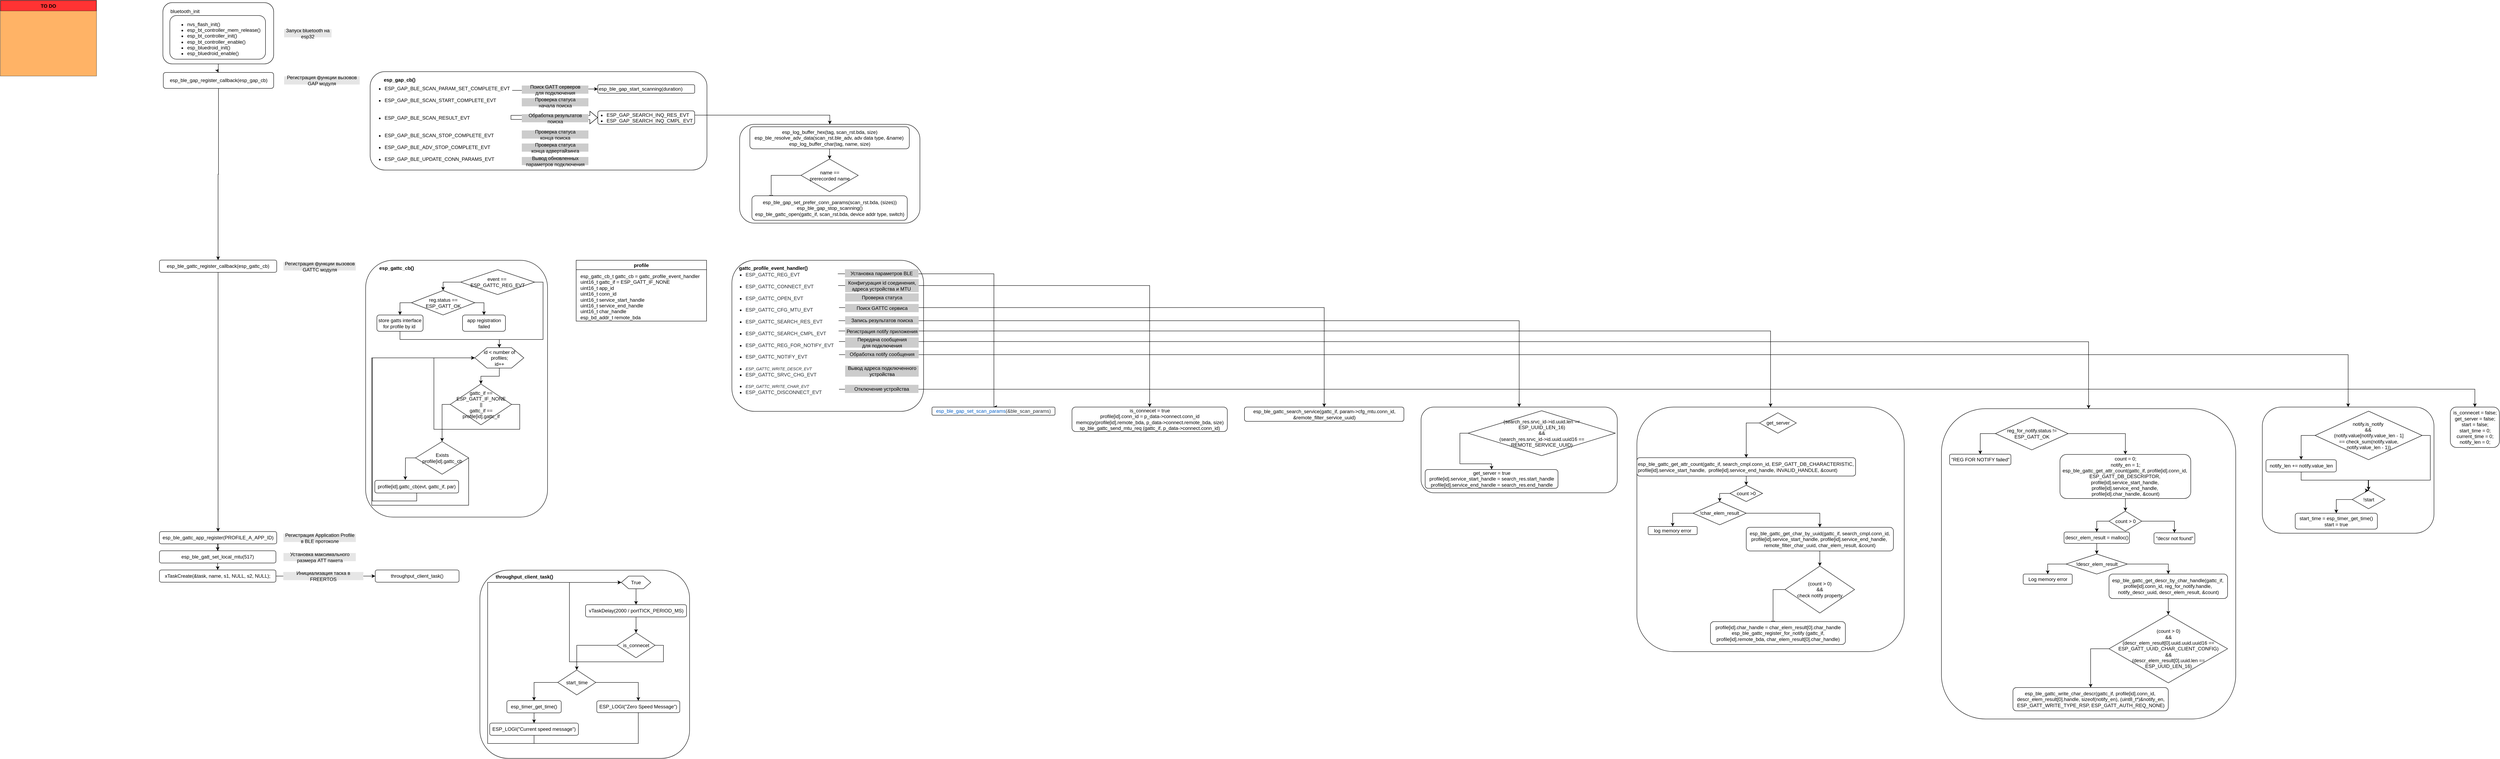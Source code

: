 <mxfile pages="1" version="11.2.3" type="github"><diagram id="eFUau2l4br_zj7SqDC2r" name="Page-1"><mxGraphModel dx="369" dy="145" grid="1" gridSize="10" guides="1" tooltips="1" connect="1" arrows="1" fold="1" page="1" pageScale="1" pageWidth="827" pageHeight="1169" math="0" shadow="0"><root><mxCell id="0"/><mxCell id="1" parent="0"/><mxCell id="lcaCqLtSEQv4qt5QxFiG-63" value="" style="rounded=1;whiteSpace=wrap;html=1;" vertex="1" parent="1"><mxGeometry x="5573.5" y="1036" width="420" height="309" as="geometry"/></mxCell><mxCell id="vi2UaMDepS9Frm1sNCg7-20" value="" style="rounded=1;whiteSpace=wrap;html=1;shadow=0;fillColor=#FFFFFF;" parent="1" vertex="1"><mxGeometry x="933.5" y="676.5" width="445" height="629" as="geometry"/></mxCell><mxCell id="vi2UaMDepS9Frm1sNCg7-40" value="" style="rounded=1;whiteSpace=wrap;html=1;fillColor=#FFFFFF;" parent="1" vertex="1"><mxGeometry x="1848.5" y="343.5" width="441" height="242" as="geometry"/></mxCell><mxCell id="jvg7E0xUtV_aagMApHEI-1" value="" style="rounded=1;whiteSpace=wrap;html=1;shadow=0;fillColor=#FFFFFF;" parent="1" vertex="1"><mxGeometry x="944.5" y="214.5" width="824" height="241" as="geometry"/></mxCell><mxCell id="jvg7E0xUtV_aagMApHEI-121" value="" style="rounded=1;whiteSpace=wrap;html=1;shadow=0;fillColor=#FFFFFF;" parent="1" vertex="1"><mxGeometry x="1501.5" y="310.5" width="237" height="33" as="geometry"/></mxCell><mxCell id="vi2UaMDepS9Frm1sNCg7-41" style="edgeStyle=orthogonalEdgeStyle;rounded=0;orthogonalLoop=1;jettySize=auto;html=1;exitX=1;exitY=0.5;exitDx=0;exitDy=0;entryX=0.5;entryY=0;entryDx=0;entryDy=0;" parent="1" source="jvg7E0xUtV_aagMApHEI-122" target="vi2UaMDepS9Frm1sNCg7-40" edge="1"><mxGeometry relative="1" as="geometry"/></mxCell><mxCell id="jvg7E0xUtV_aagMApHEI-122" value="&lt;ul&gt;&lt;li&gt;ESP_GAP_SEARCH_INQ_RES_EVT&lt;/li&gt;&lt;li&gt;ESP_GAP_SEARCH_INQ_CMPL_EVT&lt;br&gt;&lt;/li&gt;&lt;/ul&gt;" style="text;strokeColor=none;fillColor=none;html=1;whiteSpace=wrap;verticalAlign=middle;overflow=hidden;shadow=0;" parent="1" vertex="1"><mxGeometry x="1480.5" y="299.5" width="258" height="43" as="geometry"/></mxCell><mxCell id="jvg7E0xUtV_aagMApHEI-19" style="edgeStyle=orthogonalEdgeStyle;rounded=0;orthogonalLoop=1;jettySize=auto;html=1;exitX=0.5;exitY=1;exitDx=0;exitDy=0;" parent="1" source="jvg7E0xUtV_aagMApHEI-21" target="jvg7E0xUtV_aagMApHEI-24" edge="1"><mxGeometry relative="1" as="geometry"/></mxCell><mxCell id="jvg7E0xUtV_aagMApHEI-21" value="" style="rounded=1;whiteSpace=wrap;html=1;" parent="1" vertex="1"><mxGeometry x="437.5" y="45.5" width="271" height="150" as="geometry"/></mxCell><mxCell id="jvg7E0xUtV_aagMApHEI-22" value="Запуск bluetooth на esp32" style="text;html=1;strokeColor=none;fillColor=#E6E6E6;align=center;verticalAlign=middle;whiteSpace=wrap;rounded=0;" parent="1" vertex="1"><mxGeometry x="734" y="110.5" width="116" height="20" as="geometry"/></mxCell><mxCell id="jvg7E0xUtV_aagMApHEI-23" style="edgeStyle=orthogonalEdgeStyle;rounded=0;orthogonalLoop=1;jettySize=auto;html=1;exitX=0.5;exitY=1;exitDx=0;exitDy=0;entryX=0.5;entryY=0;entryDx=0;entryDy=0;" parent="1" source="jvg7E0xUtV_aagMApHEI-24" target="jvg7E0xUtV_aagMApHEI-94" edge="1"><mxGeometry relative="1" as="geometry"/></mxCell><mxCell id="jvg7E0xUtV_aagMApHEI-24" value="esp_ble_gap_register_callback(esp_gap_cb)" style="rounded=1;whiteSpace=wrap;html=1;align=center;" parent="1" vertex="1"><mxGeometry x="438.5" y="216.5" width="270" height="39" as="geometry"/></mxCell><mxCell id="jvg7E0xUtV_aagMApHEI-25" style="edgeStyle=orthogonalEdgeStyle;rounded=0;orthogonalLoop=1;jettySize=auto;html=1;exitX=0.5;exitY=1;exitDx=0;exitDy=0;" parent="1" source="jvg7E0xUtV_aagMApHEI-27" target="jvg7E0xUtV_aagMApHEI-31" edge="1"><mxGeometry relative="1" as="geometry"/></mxCell><mxCell id="jvg7E0xUtV_aagMApHEI-26" style="edgeStyle=orthogonalEdgeStyle;rounded=0;orthogonalLoop=1;jettySize=auto;html=1;exitX=0.5;exitY=1;exitDx=0;exitDy=0;entryX=0.5;entryY=0;entryDx=0;entryDy=0;" parent="1" source="jvg7E0xUtV_aagMApHEI-27" target="jvg7E0xUtV_aagMApHEI-31" edge="1"><mxGeometry relative="1" as="geometry"/></mxCell><mxCell id="jvg7E0xUtV_aagMApHEI-27" value="esp_ble_gattc_app_register(PROFILE_A_APP_ID)" style="rounded=1;whiteSpace=wrap;html=1;" parent="1" vertex="1"><mxGeometry x="429" y="1341" width="287" height="30" as="geometry"/></mxCell><mxCell id="jvg7E0xUtV_aagMApHEI-28" value="Регистрация функции вызовов&lt;br&gt;GAP модуля" style="text;html=1;strokeColor=none;fillColor=#E6E6E6;align=center;verticalAlign=middle;whiteSpace=wrap;rounded=0;" parent="1" vertex="1"><mxGeometry x="734" y="226" width="185" height="20" as="geometry"/></mxCell><mxCell id="jvg7E0xUtV_aagMApHEI-29" style="edgeStyle=orthogonalEdgeStyle;rounded=0;orthogonalLoop=1;jettySize=auto;html=1;exitX=0.5;exitY=1;exitDx=0;exitDy=0;entryX=0.5;entryY=0;entryDx=0;entryDy=0;" parent="1" source="jvg7E0xUtV_aagMApHEI-31" target="jvg7E0xUtV_aagMApHEI-34" edge="1"><mxGeometry relative="1" as="geometry"/></mxCell><mxCell id="jvg7E0xUtV_aagMApHEI-31" value="&lt;span class=&quot;pl-c1&quot;&gt;esp_ble_gatt_set_local_mtu&lt;/span&gt;(&lt;span class=&quot;pl-c1&quot;&gt;517&lt;/span&gt;)" style="rounded=1;whiteSpace=wrap;html=1;" parent="1" vertex="1"><mxGeometry x="429" y="1388" width="285" height="30" as="geometry"/></mxCell><mxCell id="jvg7E0xUtV_aagMApHEI-32" style="edgeStyle=orthogonalEdgeStyle;rounded=0;orthogonalLoop=1;jettySize=auto;html=1;exitX=1;exitY=0.5;exitDx=0;exitDy=0;" parent="1" source="jvg7E0xUtV_aagMApHEI-34" target="jvg7E0xUtV_aagMApHEI-53" edge="1"><mxGeometry relative="1" as="geometry"/></mxCell><mxCell id="jvg7E0xUtV_aagMApHEI-34" value="&lt;span class=&quot;pl-c1&quot;&gt;xTaskCreate&lt;/span&gt;(&amp;amp;task, &lt;span class=&quot;pl-s&quot;&gt;&lt;span class=&quot;pl-pds&quot;&gt;name&lt;/span&gt;&lt;span class=&quot;pl-pds&quot;&gt;&lt;/span&gt;&lt;/span&gt;, &lt;span class=&quot;pl-c1&quot;&gt;s1&lt;/span&gt;, &lt;span class=&quot;pl-c1&quot;&gt;NULL&lt;/span&gt;, s&lt;span class=&quot;pl-c1&quot;&gt;2&lt;/span&gt;, &lt;span class=&quot;pl-c1&quot;&gt;NULL&lt;/span&gt;);" style="rounded=1;whiteSpace=wrap;html=1;" parent="1" vertex="1"><mxGeometry x="429" y="1435" width="285" height="30" as="geometry"/></mxCell><mxCell id="jvg7E0xUtV_aagMApHEI-40" value="Регистрация Application Profile&lt;br&gt;в BLE протоколе" style="text;html=1;strokeColor=none;fillColor=#E6E6E6;align=center;verticalAlign=middle;whiteSpace=wrap;rounded=0;" parent="1" vertex="1"><mxGeometry x="732.5" y="1346.5" width="177" height="20" as="geometry"/></mxCell><mxCell id="jvg7E0xUtV_aagMApHEI-50" value="Установка максимального размера ATT пакета" style="text;html=1;strokeColor=none;fillColor=#E6E6E6;align=center;verticalAlign=middle;whiteSpace=wrap;rounded=0;" parent="1" vertex="1"><mxGeometry x="732.5" y="1393.5" width="177" height="20" as="geometry"/></mxCell><mxCell id="jvg7E0xUtV_aagMApHEI-51" value="Инициализация таска в FREERTOS" style="text;html=1;strokeColor=none;fillColor=#E6E6E6;align=center;verticalAlign=middle;whiteSpace=wrap;rounded=0;" parent="1" vertex="1"><mxGeometry x="732" y="1440" width="196" height="20" as="geometry"/></mxCell><mxCell id="jvg7E0xUtV_aagMApHEI-53" value="throughput_client_task()" style="rounded=1;whiteSpace=wrap;html=1;shadow=0;fillColor=#FFFFFF;" parent="1" vertex="1"><mxGeometry x="957" y="1435" width="205" height="30" as="geometry"/></mxCell><mxCell id="jvg7E0xUtV_aagMApHEI-79" value="TO DO" style="swimlane;fontStyle=1;childLayout=stackLayout;horizontal=1;startSize=26;fillColor=#FF3333;horizontalStack=0;resizeParent=1;resizeParentMax=0;resizeLast=0;collapsible=1;marginBottom=0;shadow=0;" parent="1" vertex="1"><mxGeometry x="40" y="40" width="235" height="185" as="geometry"><mxRectangle x="825" y="28" width="65" height="26" as="alternateBounds"/></mxGeometry></mxCell><mxCell id="jvg7E0xUtV_aagMApHEI-80" value="" style="text;strokeColor=none;fillColor=#FFB366;align=left;verticalAlign=top;spacingLeft=4;spacingRight=4;overflow=hidden;rotatable=0;points=[[0,0.5],[1,0.5]];portConstraint=eastwest;" parent="jvg7E0xUtV_aagMApHEI-79" vertex="1"><mxGeometry y="26" width="235" height="26" as="geometry"/></mxCell><mxCell id="jvg7E0xUtV_aagMApHEI-81" value="" style="text;html=1;strokeColor=none;fillColor=#FFB366;align=left;verticalAlign=middle;whiteSpace=wrap;rounded=0;" parent="jvg7E0xUtV_aagMApHEI-79" vertex="1"><mxGeometry y="52" width="235" height="20" as="geometry"/></mxCell><mxCell id="jvg7E0xUtV_aagMApHEI-82" value="" style="text;strokeColor=none;fillColor=#FFB366;align=left;verticalAlign=top;spacingLeft=4;spacingRight=4;overflow=hidden;rotatable=0;points=[[0,0.5],[1,0.5]];portConstraint=eastwest;" parent="jvg7E0xUtV_aagMApHEI-79" vertex="1"><mxGeometry y="72" width="235" height="26" as="geometry"/></mxCell><mxCell id="jvg7E0xUtV_aagMApHEI-83" value="" style="text;strokeColor=none;fillColor=#FFB366;align=left;verticalAlign=top;spacingLeft=4;spacingRight=4;overflow=hidden;rotatable=0;points=[[0,0.5],[1,0.5]];portConstraint=eastwest;" parent="jvg7E0xUtV_aagMApHEI-79" vertex="1"><mxGeometry y="98" width="235" height="27" as="geometry"/></mxCell><mxCell id="jvg7E0xUtV_aagMApHEI-84" value="" style="text;html=1;strokeColor=none;fillColor=#FFB366;align=left;verticalAlign=middle;whiteSpace=wrap;rounded=0;shadow=0;" parent="jvg7E0xUtV_aagMApHEI-79" vertex="1"><mxGeometry y="125" width="235" height="20" as="geometry"/></mxCell><mxCell id="jvg7E0xUtV_aagMApHEI-85" value="" style="text;html=1;strokeColor=none;fillColor=#FFB366;align=left;verticalAlign=middle;whiteSpace=wrap;rounded=0;shadow=0;" parent="jvg7E0xUtV_aagMApHEI-79" vertex="1"><mxGeometry y="145" width="235" height="20" as="geometry"/></mxCell><mxCell id="jvg7E0xUtV_aagMApHEI-86" value="" style="text;html=1;strokeColor=none;fillColor=#FFB366;align=left;verticalAlign=middle;whiteSpace=wrap;rounded=0;shadow=0;" parent="jvg7E0xUtV_aagMApHEI-79" vertex="1"><mxGeometry y="165" width="235" height="20" as="geometry"/></mxCell><mxCell id="jvg7E0xUtV_aagMApHEI-93" style="edgeStyle=orthogonalEdgeStyle;rounded=0;orthogonalLoop=1;jettySize=auto;html=1;exitX=0.5;exitY=1;exitDx=0;exitDy=0;entryX=0.5;entryY=0;entryDx=0;entryDy=0;" parent="1" source="jvg7E0xUtV_aagMApHEI-94" target="jvg7E0xUtV_aagMApHEI-27" edge="1"><mxGeometry relative="1" as="geometry"/></mxCell><mxCell id="jvg7E0xUtV_aagMApHEI-94" value="esp_ble_gattc_register_callback(esp_gattc_cb)" style="rounded=1;whiteSpace=wrap;html=1;fillColor=none;" parent="1" vertex="1"><mxGeometry x="429" y="676" width="287" height="30" as="geometry"/></mxCell><mxCell id="jvg7E0xUtV_aagMApHEI-95" value="Регистрация функции вызовов&lt;br&gt;GATTC модуля" style="text;html=1;strokeColor=none;fillColor=#E6E6E6;align=center;verticalAlign=middle;whiteSpace=wrap;rounded=0;" parent="1" vertex="1"><mxGeometry x="732.5" y="681.5" width="177" height="20" as="geometry"/></mxCell><mxCell id="jvg7E0xUtV_aagMApHEI-110" value="esp_ble_gap_start_scanning(duration)" style="rounded=1;whiteSpace=wrap;html=1;shadow=0;fillColor=#FFFFFF;align=left;" parent="1" vertex="1"><mxGeometry x="1501.5" y="246.5" width="237" height="21" as="geometry"/></mxCell><mxCell id="jvg7E0xUtV_aagMApHEI-112" value="&lt;b&gt;esp_gap_cb()&lt;/b&gt;" style="text;html=1;strokeColor=none;fillColor=none;align=left;verticalAlign=middle;whiteSpace=wrap;rounded=0;shadow=0;" parent="1" vertex="1"><mxGeometry x="976" y="224.5" width="158" height="20" as="geometry"/></mxCell><mxCell id="jvg7E0xUtV_aagMApHEI-113" style="edgeStyle=orthogonalEdgeStyle;rounded=0;orthogonalLoop=1;jettySize=auto;html=1;exitX=1.01;exitY=0.124;exitDx=0;exitDy=0;exitPerimeter=0;entryX=0;entryY=0.5;entryDx=0;entryDy=0;" parent="1" source="jvg7E0xUtV_aagMApHEI-117" target="jvg7E0xUtV_aagMApHEI-110" edge="1"><mxGeometry relative="1" as="geometry"><mxPoint x="1275.5" y="258.5" as="sourcePoint"/><mxPoint x="1328.5" y="258.5" as="targetPoint"/></mxGeometry></mxCell><mxCell id="vi2UaMDepS9Frm1sNCg7-1" style="edgeStyle=orthogonalEdgeStyle;rounded=0;orthogonalLoop=1;jettySize=auto;html=1;exitX=1;exitY=0.44;exitDx=0;exitDy=0;entryX=0;entryY=0.5;entryDx=0;entryDy=0;exitPerimeter=0;shape=flexArrow;" parent="1" source="jvg7E0xUtV_aagMApHEI-117" target="jvg7E0xUtV_aagMApHEI-121" edge="1"><mxGeometry relative="1" as="geometry"/></mxCell><mxCell id="jvg7E0xUtV_aagMApHEI-117" value="&lt;ul&gt;&lt;li&gt;ESP_GAP_BLE_SCAN_PARAM_SET_COMPLETE_EVT&lt;br&gt;&lt;br&gt;&lt;/li&gt;&lt;li&gt;ESP_GAP_BLE_SCAN_START_COMPLETE_EVT&lt;br&gt;&lt;br&gt;&lt;br&gt;&lt;/li&gt;&lt;li&gt;ESP_GAP_BLE_SCAN_RESULT_EVT&lt;br&gt;&lt;br&gt;&lt;br&gt;&lt;/li&gt;&lt;li&gt;ESP_GAP_BLE_SCAN_STOP_COMPLETE_EVT&lt;br&gt;&lt;br&gt;&lt;/li&gt;&lt;li&gt;ESP_GAP_BLE_ADV_STOP_COMPLETE_EVT&lt;br&gt;&lt;br&gt;&lt;/li&gt;&lt;li&gt;ESP_GAP_BLE_UPDATE_CONN_PARAMS_EVT&lt;/li&gt;&lt;/ul&gt;" style="text;strokeColor=none;fillColor=none;html=1;whiteSpace=wrap;verticalAlign=middle;overflow=hidden;shadow=0;" parent="1" vertex="1"><mxGeometry x="937.5" y="234.5" width="351" height="209" as="geometry"/></mxCell><mxCell id="vi2UaMDepS9Frm1sNCg7-15" style="edgeStyle=orthogonalEdgeStyle;rounded=0;orthogonalLoop=1;jettySize=auto;html=1;exitX=0.5;exitY=1;exitDx=0;exitDy=0;entryX=0.5;entryY=0;entryDx=0;entryDy=0;" parent="1" source="jvg7E0xUtV_aagMApHEI-123" target="vi2UaMDepS9Frm1sNCg7-13" edge="1"><mxGeometry relative="1" as="geometry"/></mxCell><mxCell id="jvg7E0xUtV_aagMApHEI-123" value="esp_log_buffer_hex(tag, scan_rst.bda, size)&lt;br&gt;esp_ble_resolve_adv_data(scan_rst.ble_adv, adv data type, &amp;amp;name)&amp;nbsp;&lt;br&gt;esp_log_buffer_char(tag, name, size)&lt;br&gt;" style="rounded=1;whiteSpace=wrap;html=1;shadow=0;fillColor=#FFFFFF;align=center;" parent="1" vertex="1"><mxGeometry x="1873.5" y="349.5" width="390" height="54" as="geometry"/></mxCell><mxCell id="jvg7E0xUtV_aagMApHEI-257" value="bluetooth_init" style="text;html=1;strokeColor=none;fillColor=none;align=left;verticalAlign=middle;whiteSpace=wrap;rounded=0;" parent="1" vertex="1"><mxGeometry x="454" y="56.833" width="40" height="20" as="geometry"/></mxCell><mxCell id="jvg7E0xUtV_aagMApHEI-16" value="" style="rounded=1;whiteSpace=wrap;html=1;" parent="1" vertex="1"><mxGeometry x="454.5" y="77" width="234" height="107" as="geometry"/></mxCell><mxCell id="jvg7E0xUtV_aagMApHEI-17" value="&lt;ul&gt;&lt;li&gt;nvs_flash_init()&lt;/li&gt;&lt;li&gt;esp_bt_controller_mem_release()&lt;/li&gt;&lt;li&gt;esp_bt_controller_init()&lt;/li&gt;&lt;li&gt;esp_bt_controller_enable()&lt;/li&gt;&lt;li&gt;esp_bluedroid_init()&lt;/li&gt;&lt;li&gt;esp_bluedroid_enable()&lt;/li&gt;&lt;/ul&gt;" style="text;strokeColor=none;fillColor=none;html=1;whiteSpace=wrap;verticalAlign=middle;overflow=hidden;" parent="1" vertex="1"><mxGeometry x="454.5" y="77" width="228" height="104" as="geometry"/></mxCell><mxCell id="jvg7E0xUtV_aagMApHEI-258" value="Поиск GATT серверов&lt;br&gt;для подключения" style="text;html=1;strokeColor=none;fillColor=#CCCCCC;align=center;verticalAlign=middle;whiteSpace=wrap;rounded=0;" parent="1" vertex="1"><mxGeometry x="1315.5" y="248.5" width="163" height="20" as="geometry"/></mxCell><mxCell id="vi2UaMDepS9Frm1sNCg7-2" value="Проверка статуса &lt;br&gt;начала поиска" style="text;html=1;strokeColor=none;fillColor=#CCCCCC;align=center;verticalAlign=middle;whiteSpace=wrap;rounded=0;" parent="1" vertex="1"><mxGeometry x="1315.5" y="279.5" width="163" height="20" as="geometry"/></mxCell><mxCell id="vi2UaMDepS9Frm1sNCg7-7" value="Обработка результатов поиска" style="text;html=1;strokeColor=none;fillColor=#CCCCCC;align=center;verticalAlign=middle;whiteSpace=wrap;rounded=0;" parent="1" vertex="1"><mxGeometry x="1315.5" y="318.5" width="163" height="20" as="geometry"/></mxCell><mxCell id="vi2UaMDepS9Frm1sNCg7-8" value="Проверка статуса&lt;br&gt;конца поиска" style="text;html=1;strokeColor=none;fillColor=#CCCCCC;align=center;verticalAlign=middle;whiteSpace=wrap;rounded=0;" parent="1" vertex="1"><mxGeometry x="1315.5" y="358.5" width="163" height="20" as="geometry"/></mxCell><mxCell id="vi2UaMDepS9Frm1sNCg7-9" value="Проверка статуса&lt;br&gt;конца адвертайзинга" style="text;html=1;strokeColor=none;fillColor=#CCCCCC;align=center;verticalAlign=middle;whiteSpace=wrap;rounded=0;" parent="1" vertex="1"><mxGeometry x="1315.5" y="390.5" width="163" height="20" as="geometry"/></mxCell><mxCell id="vi2UaMDepS9Frm1sNCg7-10" value="Вывод обновленных параметров подключения" style="text;html=1;strokeColor=none;fillColor=#CCCCCC;align=center;verticalAlign=middle;whiteSpace=wrap;rounded=0;" parent="1" vertex="1"><mxGeometry x="1315.5" y="423.5" width="163" height="20" as="geometry"/></mxCell><mxCell id="vi2UaMDepS9Frm1sNCg7-19" style="edgeStyle=orthogonalEdgeStyle;rounded=0;orthogonalLoop=1;jettySize=auto;html=1;exitX=0;exitY=0.5;exitDx=0;exitDy=0;entryX=0.124;entryY=0.111;entryDx=0;entryDy=0;entryPerimeter=0;" parent="1" source="vi2UaMDepS9Frm1sNCg7-13" target="vi2UaMDepS9Frm1sNCg7-18" edge="1"><mxGeometry relative="1" as="geometry"><Array as="points"><mxPoint x="1925.5" y="468.5"/></Array></mxGeometry></mxCell><mxCell id="vi2UaMDepS9Frm1sNCg7-13" value="name == &lt;br&gt;prerecorded name" style="rhombus;whiteSpace=wrap;html=1;fillColor=#FFFFFF;" parent="1" vertex="1"><mxGeometry x="1998.5" y="428.5" width="140" height="80" as="geometry"/></mxCell><mxCell id="vi2UaMDepS9Frm1sNCg7-18" value="esp_ble_gap_set_prefer_conn_params(scan_rst.bda, (sizes))&lt;br&gt;esp_ble_gap_stop_scanning()&lt;br&gt;esp_ble_gattc_open(gattc_if, scan_rst.bda, device addr type, switch)" style="rounded=1;whiteSpace=wrap;html=1;fillColor=#FFFFFF;" parent="1" vertex="1"><mxGeometry x="1878.5" y="518.5" width="380" height="60" as="geometry"/></mxCell><mxCell id="vi2UaMDepS9Frm1sNCg7-24" value="&lt;b&gt;esp_gattc_cb()&lt;/b&gt;" style="text;html=1;strokeColor=none;fillColor=none;align=left;verticalAlign=middle;whiteSpace=wrap;rounded=0;shadow=0;" parent="1" vertex="1"><mxGeometry x="964.5" y="686" width="158" height="20" as="geometry"/></mxCell><mxCell id="vi2UaMDepS9Frm1sNCg7-44" style="edgeStyle=orthogonalEdgeStyle;rounded=0;orthogonalLoop=1;jettySize=auto;html=1;exitX=0;exitY=0.5;exitDx=0;exitDy=0;" parent="1" source="vi2UaMDepS9Frm1sNCg7-42" target="vi2UaMDepS9Frm1sNCg7-43" edge="1"><mxGeometry relative="1" as="geometry"/></mxCell><mxCell id="vi2UaMDepS9Frm1sNCg7-52" style="edgeStyle=orthogonalEdgeStyle;rounded=0;orthogonalLoop=1;jettySize=auto;html=1;exitX=1;exitY=0.5;exitDx=0;exitDy=0;entryX=0.5;entryY=0;entryDx=0;entryDy=0;" parent="1" source="vi2UaMDepS9Frm1sNCg7-42" target="vi2UaMDepS9Frm1sNCg7-51" edge="1"><mxGeometry relative="1" as="geometry"><Array as="points"><mxPoint x="1367.5" y="730.5"/><mxPoint x="1367.5" y="870.5"/><mxPoint x="1260.5" y="870.5"/></Array></mxGeometry></mxCell><mxCell id="vi2UaMDepS9Frm1sNCg7-42" value="event ==&amp;nbsp; ESP_GATTC_REG_EVT" style="rhombus;whiteSpace=wrap;html=1;fillColor=#FFFFFF;" parent="1" vertex="1"><mxGeometry x="1166" y="699.5" width="181" height="61" as="geometry"/></mxCell><mxCell id="vi2UaMDepS9Frm1sNCg7-45" style="edgeStyle=orthogonalEdgeStyle;rounded=0;orthogonalLoop=1;jettySize=auto;html=1;exitX=0;exitY=0.5;exitDx=0;exitDy=0;" parent="1" source="vi2UaMDepS9Frm1sNCg7-43" target="vi2UaMDepS9Frm1sNCg7-46" edge="1"><mxGeometry relative="1" as="geometry"><mxPoint x="1000.5" y="830.5" as="targetPoint"/></mxGeometry></mxCell><mxCell id="vi2UaMDepS9Frm1sNCg7-49" style="edgeStyle=orthogonalEdgeStyle;rounded=0;orthogonalLoop=1;jettySize=auto;html=1;exitX=1;exitY=0.5;exitDx=0;exitDy=0;" parent="1" source="vi2UaMDepS9Frm1sNCg7-43" target="vi2UaMDepS9Frm1sNCg7-50" edge="1"><mxGeometry relative="1" as="geometry"><mxPoint x="1220.5" y="810.5" as="targetPoint"/></mxGeometry></mxCell><mxCell id="vi2UaMDepS9Frm1sNCg7-43" value="reg.status == ESP_GATT_OK" style="rhombus;whiteSpace=wrap;html=1;fillColor=#FFFFFF;" parent="1" vertex="1"><mxGeometry x="1045.5" y="750.5" width="155" height="60" as="geometry"/></mxCell><mxCell id="vi2UaMDepS9Frm1sNCg7-53" style="edgeStyle=orthogonalEdgeStyle;rounded=0;orthogonalLoop=1;jettySize=auto;html=1;exitX=0.5;exitY=1;exitDx=0;exitDy=0;" parent="1" source="vi2UaMDepS9Frm1sNCg7-46" target="vi2UaMDepS9Frm1sNCg7-51" edge="1"><mxGeometry relative="1" as="geometry"/></mxCell><mxCell id="vi2UaMDepS9Frm1sNCg7-46" value="store gatts interface for profile by id&amp;nbsp;" style="rounded=1;whiteSpace=wrap;html=1;" parent="1" vertex="1"><mxGeometry x="961" y="810.5" width="113" height="40" as="geometry"/></mxCell><mxCell id="vi2UaMDepS9Frm1sNCg7-50" value="app registration failed" style="rounded=1;whiteSpace=wrap;html=1;" parent="1" vertex="1"><mxGeometry x="1170.5" y="810.5" width="105" height="40" as="geometry"/></mxCell><mxCell id="vi2UaMDepS9Frm1sNCg7-55" style="edgeStyle=orthogonalEdgeStyle;rounded=0;orthogonalLoop=1;jettySize=auto;html=1;exitX=0.5;exitY=1;exitDx=0;exitDy=0;entryX=0.5;entryY=0;entryDx=0;entryDy=0;" parent="1" source="vi2UaMDepS9Frm1sNCg7-51" target="vi2UaMDepS9Frm1sNCg7-54" edge="1"><mxGeometry relative="1" as="geometry"/></mxCell><mxCell id="vi2UaMDepS9Frm1sNCg7-51" value="id &amp;lt; number of profiles;&lt;br&gt;id++" style="shape=hexagon;perimeter=hexagonPerimeter2;whiteSpace=wrap;html=1;" parent="1" vertex="1"><mxGeometry x="1200.5" y="890.5" width="120" height="50" as="geometry"/></mxCell><mxCell id="vi2UaMDepS9Frm1sNCg7-57" style="edgeStyle=orthogonalEdgeStyle;rounded=0;orthogonalLoop=1;jettySize=auto;html=1;exitX=0;exitY=0.5;exitDx=0;exitDy=0;entryX=0.5;entryY=0;entryDx=0;entryDy=0;" parent="1" source="vi2UaMDepS9Frm1sNCg7-54" target="vi2UaMDepS9Frm1sNCg7-56" edge="1"><mxGeometry relative="1" as="geometry"/></mxCell><mxCell id="vi2UaMDepS9Frm1sNCg7-58" style="edgeStyle=orthogonalEdgeStyle;rounded=0;orthogonalLoop=1;jettySize=auto;html=1;exitX=1;exitY=0.5;exitDx=0;exitDy=0;entryX=0;entryY=0.5;entryDx=0;entryDy=0;" parent="1" source="vi2UaMDepS9Frm1sNCg7-54" target="vi2UaMDepS9Frm1sNCg7-51" edge="1"><mxGeometry relative="1" as="geometry"><Array as="points"><mxPoint x="1310.5" y="1029.5"/><mxPoint x="1310.5" y="1090.5"/><mxPoint x="1100.5" y="1090.5"/><mxPoint x="1100.5" y="915.5"/></Array></mxGeometry></mxCell><mxCell id="vi2UaMDepS9Frm1sNCg7-54" value="gattc_if == ESP_GATT_IF_NONE&lt;br&gt;||&lt;br&gt;gattc_if == profile[id].gattc_if" style="rhombus;whiteSpace=wrap;html=1;fillColor=#FFFFFF;" parent="1" vertex="1"><mxGeometry x="1140.5" y="979.5" width="150" height="100" as="geometry"/></mxCell><mxCell id="vi2UaMDepS9Frm1sNCg7-59" style="edgeStyle=orthogonalEdgeStyle;rounded=0;orthogonalLoop=1;jettySize=auto;html=1;exitX=0;exitY=0.5;exitDx=0;exitDy=0;" parent="1" source="vi2UaMDepS9Frm1sNCg7-56" edge="1"><mxGeometry relative="1" as="geometry"><mxPoint x="1030.5" y="1214.5" as="targetPoint"/></mxGeometry></mxCell><mxCell id="vi2UaMDepS9Frm1sNCg7-62" style="edgeStyle=orthogonalEdgeStyle;rounded=0;orthogonalLoop=1;jettySize=auto;html=1;exitX=1;exitY=0.5;exitDx=0;exitDy=0;entryX=0;entryY=0.5;entryDx=0;entryDy=0;" parent="1" source="vi2UaMDepS9Frm1sNCg7-56" target="vi2UaMDepS9Frm1sNCg7-51" edge="1"><mxGeometry relative="1" as="geometry"><Array as="points"><mxPoint x="1185.5" y="1276.5"/><mxPoint x="948.5" y="1276.5"/><mxPoint x="948.5" y="915.5"/></Array></mxGeometry></mxCell><mxCell id="vi2UaMDepS9Frm1sNCg7-56" value="Exists profile[id].gattc_cb" style="rhombus;whiteSpace=wrap;html=1;fillColor=#FFFFFF;" parent="1" vertex="1"><mxGeometry x="1055.5" y="1120.5" width="130" height="80" as="geometry"/></mxCell><mxCell id="vi2UaMDepS9Frm1sNCg7-61" style="edgeStyle=orthogonalEdgeStyle;rounded=0;orthogonalLoop=1;jettySize=auto;html=1;exitX=0.5;exitY=1;exitDx=0;exitDy=0;entryX=0;entryY=0.5;entryDx=0;entryDy=0;" parent="1" source="vi2UaMDepS9Frm1sNCg7-60" target="vi2UaMDepS9Frm1sNCg7-51" edge="1"><mxGeometry relative="1" as="geometry"><Array as="points"><mxPoint x="1059" y="1266"/><mxPoint x="950" y="1266"/><mxPoint x="950" y="916"/></Array></mxGeometry></mxCell><mxCell id="vi2UaMDepS9Frm1sNCg7-60" value="profile[id].gattc_cb(evt, gattc_if, par)" style="rounded=1;whiteSpace=wrap;html=1;" parent="1" vertex="1"><mxGeometry x="956" y="1215.5" width="205" height="31" as="geometry"/></mxCell><mxCell id="q0NPj6BYGM8dbdWIDjN2-1" value="" style="rounded=1;whiteSpace=wrap;html=1;" parent="1" vertex="1"><mxGeometry x="1213" y="1435.5" width="513" height="461" as="geometry"/></mxCell><mxCell id="q0NPj6BYGM8dbdWIDjN2-2" value="&lt;b&gt;throughput_client_task()&lt;/b&gt;" style="text;html=1;strokeColor=none;fillColor=none;align=center;verticalAlign=middle;whiteSpace=wrap;rounded=0;" parent="1" vertex="1"><mxGeometry x="1301.5" y="1442" width="40" height="20" as="geometry"/></mxCell><mxCell id="q0NPj6BYGM8dbdWIDjN2-9" style="edgeStyle=orthogonalEdgeStyle;rounded=0;orthogonalLoop=1;jettySize=auto;html=1;exitX=0.5;exitY=1;exitDx=0;exitDy=0;entryX=0.5;entryY=0;entryDx=0;entryDy=0;" parent="1" source="q0NPj6BYGM8dbdWIDjN2-5" target="q0NPj6BYGM8dbdWIDjN2-8" edge="1"><mxGeometry relative="1" as="geometry"/></mxCell><mxCell id="q0NPj6BYGM8dbdWIDjN2-5" value="&lt;div&gt;True&lt;/div&gt;" style="shape=hexagon;perimeter=hexagonPerimeter2;whiteSpace=wrap;html=1;" parent="1" vertex="1"><mxGeometry x="1559" y="1450" width="72" height="31" as="geometry"/></mxCell><mxCell id="q0NPj6BYGM8dbdWIDjN2-11" style="edgeStyle=orthogonalEdgeStyle;rounded=0;orthogonalLoop=1;jettySize=auto;html=1;exitX=0.5;exitY=1;exitDx=0;exitDy=0;entryX=0.5;entryY=0;entryDx=0;entryDy=0;" parent="1" source="q0NPj6BYGM8dbdWIDjN2-8" target="q0NPj6BYGM8dbdWIDjN2-10" edge="1"><mxGeometry relative="1" as="geometry"/></mxCell><mxCell id="q0NPj6BYGM8dbdWIDjN2-8" value="&lt;span class=&quot;pl-c1&quot;&gt;vTaskDelay&lt;/span&gt;(&lt;span class=&quot;pl-c1&quot;&gt;2000&lt;/span&gt; / portTICK_PERIOD_MS)" style="rounded=1;whiteSpace=wrap;html=1;" parent="1" vertex="1"><mxGeometry x="1471.5" y="1520" width="247" height="30" as="geometry"/></mxCell><mxCell id="q0NPj6BYGM8dbdWIDjN2-13" value="" style="edgeStyle=orthogonalEdgeStyle;rounded=0;orthogonalLoop=1;jettySize=auto;html=1;entryX=0.5;entryY=0;entryDx=0;entryDy=0;" parent="1" source="q0NPj6BYGM8dbdWIDjN2-10" target="q0NPj6BYGM8dbdWIDjN2-12" edge="1"><mxGeometry relative="1" as="geometry"/></mxCell><mxCell id="q0NPj6BYGM8dbdWIDjN2-14" style="edgeStyle=orthogonalEdgeStyle;rounded=0;orthogonalLoop=1;jettySize=auto;html=1;exitX=1;exitY=0.5;exitDx=0;exitDy=0;entryX=0;entryY=0.5;entryDx=0;entryDy=0;" parent="1" source="q0NPj6BYGM8dbdWIDjN2-10" target="q0NPj6BYGM8dbdWIDjN2-5" edge="1"><mxGeometry relative="1" as="geometry"><Array as="points"><mxPoint x="1662" y="1619"/><mxPoint x="1662" y="1660"/><mxPoint x="1432" y="1660"/><mxPoint x="1432" y="1465"/></Array></mxGeometry></mxCell><mxCell id="q0NPj6BYGM8dbdWIDjN2-10" value="is_connecet" style="rhombus;whiteSpace=wrap;html=1;" parent="1" vertex="1"><mxGeometry x="1548.5" y="1589" width="93" height="61" as="geometry"/></mxCell><mxCell id="q0NPj6BYGM8dbdWIDjN2-16" style="edgeStyle=orthogonalEdgeStyle;rounded=0;orthogonalLoop=1;jettySize=auto;html=1;exitX=1;exitY=0.5;exitDx=0;exitDy=0;entryX=0.5;entryY=0;entryDx=0;entryDy=0;" parent="1" source="q0NPj6BYGM8dbdWIDjN2-12" target="q0NPj6BYGM8dbdWIDjN2-15" edge="1"><mxGeometry relative="1" as="geometry"/></mxCell><mxCell id="q0NPj6BYGM8dbdWIDjN2-18" style="edgeStyle=orthogonalEdgeStyle;rounded=0;orthogonalLoop=1;jettySize=auto;html=1;exitX=0;exitY=0.5;exitDx=0;exitDy=0;entryX=0.5;entryY=0;entryDx=0;entryDy=0;" parent="1" source="q0NPj6BYGM8dbdWIDjN2-12" target="q0NPj6BYGM8dbdWIDjN2-17" edge="1"><mxGeometry relative="1" as="geometry"/></mxCell><mxCell id="q0NPj6BYGM8dbdWIDjN2-12" value="start_time" style="rhombus;whiteSpace=wrap;html=1;" parent="1" vertex="1"><mxGeometry x="1403.5" y="1680" width="93" height="61" as="geometry"/></mxCell><mxCell id="q0NPj6BYGM8dbdWIDjN2-22" style="edgeStyle=orthogonalEdgeStyle;rounded=0;orthogonalLoop=1;jettySize=auto;html=1;exitX=0.5;exitY=1;exitDx=0;exitDy=0;entryX=0;entryY=0.5;entryDx=0;entryDy=0;" parent="1" source="q0NPj6BYGM8dbdWIDjN2-15" target="q0NPj6BYGM8dbdWIDjN2-5" edge="1"><mxGeometry relative="1" as="geometry"><mxPoint x="1552" y="1810" as="targetPoint"/><Array as="points"><mxPoint x="1600" y="1860"/><mxPoint x="1232" y="1860"/><mxPoint x="1232" y="1465"/></Array></mxGeometry></mxCell><mxCell id="q0NPj6BYGM8dbdWIDjN2-15" value="ESP_LOGI(&quot;Zero Speed Message&quot;)" style="rounded=1;whiteSpace=wrap;html=1;" parent="1" vertex="1"><mxGeometry x="1499" y="1755.5" width="203" height="29" as="geometry"/></mxCell><mxCell id="q0NPj6BYGM8dbdWIDjN2-20" style="edgeStyle=orthogonalEdgeStyle;rounded=0;orthogonalLoop=1;jettySize=auto;html=1;exitX=0.5;exitY=1;exitDx=0;exitDy=0;entryX=0.5;entryY=0;entryDx=0;entryDy=0;" parent="1" source="q0NPj6BYGM8dbdWIDjN2-17" target="q0NPj6BYGM8dbdWIDjN2-19" edge="1"><mxGeometry relative="1" as="geometry"/></mxCell><mxCell id="q0NPj6BYGM8dbdWIDjN2-17" value="&lt;span class=&quot;pl-c1&quot;&gt;esp_timer_get_time&lt;/span&gt;()" style="rounded=1;whiteSpace=wrap;html=1;" parent="1" vertex="1"><mxGeometry x="1279" y="1755" width="133" height="30" as="geometry"/></mxCell><mxCell id="q0NPj6BYGM8dbdWIDjN2-21" style="edgeStyle=orthogonalEdgeStyle;rounded=0;orthogonalLoop=1;jettySize=auto;html=1;exitX=0.5;exitY=1;exitDx=0;exitDy=0;entryX=0;entryY=0.5;entryDx=0;entryDy=0;" parent="1" source="q0NPj6BYGM8dbdWIDjN2-19" target="q0NPj6BYGM8dbdWIDjN2-5" edge="1"><mxGeometry relative="1" as="geometry"><Array as="points"><mxPoint x="1345" y="1860"/><mxPoint x="1232" y="1860"/><mxPoint x="1232" y="1465"/></Array></mxGeometry></mxCell><mxCell id="q0NPj6BYGM8dbdWIDjN2-19" value="ESP_LOGI(&quot;Current speed message&quot;)" style="rounded=1;whiteSpace=wrap;html=1;" parent="1" vertex="1"><mxGeometry x="1237" y="1810" width="217" height="30" as="geometry"/></mxCell><mxCell id="q0NPj6BYGM8dbdWIDjN2-23" value="profile" style="swimlane;" parent="1" vertex="1"><mxGeometry x="1448.5" y="676.5" width="319" height="149" as="geometry"><mxRectangle x="1440" y="751" width="70" height="23" as="alternateBounds"/></mxGeometry></mxCell><mxCell id="q0NPj6BYGM8dbdWIDjN2-25" value="&lt;div&gt;esp_gattc_cb_t gattc_cb = gattc_profile_event_handler&lt;/div&gt;&lt;div&gt;uint16_t gattc_if = ESP_GATT_IF_NONE&lt;br&gt;&lt;/div&gt;&lt;div&gt;&lt;div&gt;uint16_t app_id&lt;/div&gt;&lt;div&gt;uint16_t conn_id&lt;/div&gt;&lt;div&gt;uint16_t service_start_handle&lt;/div&gt;&lt;div&gt;uint16_t service_end_handle&lt;/div&gt;&lt;div&gt;uint16_t char_handle&lt;/div&gt;&lt;div&gt;&lt;span&gt;esp_bd_addr_t remote_bda&lt;/span&gt;&lt;/div&gt;&lt;/div&gt;" style="text;html=1;resizable=0;points=[];autosize=1;align=left;verticalAlign=top;spacingTop=-4;" parent="q0NPj6BYGM8dbdWIDjN2-23" vertex="1"><mxGeometry x="8.5" y="29.5" width="310" height="110" as="geometry"/></mxCell><mxCell id="q0NPj6BYGM8dbdWIDjN2-26" value="" style="rounded=1;whiteSpace=wrap;html=1;" parent="1" vertex="1"><mxGeometry x="1829.5" y="676.5" width="469" height="370" as="geometry"/></mxCell><mxCell id="q0NPj6BYGM8dbdWIDjN2-27" value="&lt;b&gt;&lt;span class=&quot;pl-en&quot;&gt;gattc_profile_event_handler()&lt;/span&gt;&lt;/b&gt;" style="text;html=1;resizable=0;points=[];autosize=1;align=left;verticalAlign=top;spacingTop=-4;" parent="1" vertex="1"><mxGeometry x="1844.5" y="686" width="180" height="20" as="geometry"/></mxCell><mxCell id="lcaCqLtSEQv4qt5QxFiG-65" style="edgeStyle=orthogonalEdgeStyle;rounded=0;orthogonalLoop=1;jettySize=auto;html=1;exitX=0.993;exitY=0.057;exitDx=0;exitDy=0;entryX=0.5;entryY=0;entryDx=0;entryDy=0;exitPerimeter=0;" edge="1" parent="1" source="lcaCqLtSEQv4qt5QxFiG-1" target="lcaCqLtSEQv4qt5QxFiG-2"><mxGeometry relative="1" as="geometry"><Array as="points"><mxPoint x="2470.5" y="709.5"/><mxPoint x="2470.5" y="1036.5"/></Array></mxGeometry></mxCell><mxCell id="lcaCqLtSEQv4qt5QxFiG-66" style="edgeStyle=orthogonalEdgeStyle;rounded=0;orthogonalLoop=1;jettySize=auto;html=1;exitX=0.996;exitY=0.143;exitDx=0;exitDy=0;entryX=0.5;entryY=0;entryDx=0;entryDy=0;exitPerimeter=0;" edge="1" parent="1" source="lcaCqLtSEQv4qt5QxFiG-1" target="lcaCqLtSEQv4qt5QxFiG-3"><mxGeometry relative="1" as="geometry"/></mxCell><mxCell id="lcaCqLtSEQv4qt5QxFiG-67" style="edgeStyle=orthogonalEdgeStyle;rounded=0;orthogonalLoop=1;jettySize=auto;html=1;exitX=1.004;exitY=0.304;exitDx=0;exitDy=0;exitPerimeter=0;" edge="1" parent="1" source="lcaCqLtSEQv4qt5QxFiG-1" target="lcaCqLtSEQv4qt5QxFiG-4"><mxGeometry relative="1" as="geometry"/></mxCell><mxCell id="lcaCqLtSEQv4qt5QxFiG-68" style="edgeStyle=orthogonalEdgeStyle;rounded=0;orthogonalLoop=1;jettySize=auto;html=1;exitX=1;exitY=0.4;exitDx=0;exitDy=0;entryX=0.5;entryY=0;entryDx=0;entryDy=0;exitPerimeter=0;" edge="1" parent="1" source="lcaCqLtSEQv4qt5QxFiG-1" target="lcaCqLtSEQv4qt5QxFiG-7"><mxGeometry relative="1" as="geometry"/></mxCell><mxCell id="lcaCqLtSEQv4qt5QxFiG-69" style="edgeStyle=orthogonalEdgeStyle;rounded=0;orthogonalLoop=1;jettySize=auto;html=1;exitX=1;exitY=0.475;exitDx=0;exitDy=0;entryX=0.5;entryY=0;entryDx=0;entryDy=0;exitPerimeter=0;" edge="1" parent="1" source="lcaCqLtSEQv4qt5QxFiG-1" target="lcaCqLtSEQv4qt5QxFiG-11"><mxGeometry relative="1" as="geometry"/></mxCell><mxCell id="lcaCqLtSEQv4qt5QxFiG-70" style="edgeStyle=orthogonalEdgeStyle;rounded=0;orthogonalLoop=1;jettySize=auto;html=1;entryX=0.5;entryY=0;entryDx=0;entryDy=0;" edge="1" parent="1" target="lcaCqLtSEQv4qt5QxFiG-28"><mxGeometry relative="1" as="geometry"><mxPoint x="2091.5" y="875.5" as="sourcePoint"/></mxGeometry></mxCell><mxCell id="lcaCqLtSEQv4qt5QxFiG-71" style="edgeStyle=orthogonalEdgeStyle;rounded=0;orthogonalLoop=1;jettySize=auto;html=1;exitX=1.004;exitY=0.648;exitDx=0;exitDy=0;entryX=0.5;entryY=0;entryDx=0;entryDy=0;exitPerimeter=0;" edge="1" parent="1" source="lcaCqLtSEQv4qt5QxFiG-1" target="lcaCqLtSEQv4qt5QxFiG-63"><mxGeometry relative="1" as="geometry"/></mxCell><mxCell id="lcaCqLtSEQv4qt5QxFiG-72" style="edgeStyle=orthogonalEdgeStyle;rounded=0;orthogonalLoop=1;jettySize=auto;html=1;exitX=1.004;exitY=0.901;exitDx=0;exitDy=0;entryX=0.5;entryY=0;entryDx=0;entryDy=0;exitPerimeter=0;" edge="1" parent="1" source="lcaCqLtSEQv4qt5QxFiG-1" target="lcaCqLtSEQv4qt5QxFiG-64"><mxGeometry relative="1" as="geometry"/></mxCell><mxCell id="lcaCqLtSEQv4qt5QxFiG-1" value="&lt;ul&gt;&lt;li&gt;&lt;span style=&quot;color: rgb(36 , 41 , 46) ; font-family: , &amp;#34;consolas&amp;#34; , &amp;#34;liberation mono&amp;#34; , &amp;#34;menlo&amp;#34; , monospace ; white-space: pre ; background-color: rgb(255 , 255 , 255)&quot;&gt;ESP_GATTC_REG_EVT&lt;br&gt;&lt;/span&gt;&lt;br&gt;&lt;/li&gt;&lt;li&gt;&lt;span style=&quot;color: rgb(36 , 41 , 46) ; font-family: , &amp;#34;consolas&amp;#34; , &amp;#34;liberation mono&amp;#34; , &amp;#34;menlo&amp;#34; , monospace ; white-space: pre ; background-color: rgb(255 , 255 , 255)&quot;&gt;ESP_GATTC_CONNECT_EVT&lt;br&gt;&lt;br&gt;&lt;/span&gt;&lt;/li&gt;&lt;li&gt;&lt;span style=&quot;color: rgb(36 , 41 , 46) ; font-family: , &amp;#34;consolas&amp;#34; , &amp;#34;liberation mono&amp;#34; , &amp;#34;menlo&amp;#34; , monospace ; white-space: pre ; background-color: rgb(255 , 255 , 255)&quot;&gt;ESP_GATTC_OPEN_EVT&lt;br&gt;&lt;br&gt;&lt;/span&gt;&lt;/li&gt;&lt;li&gt;&lt;span style=&quot;color: rgb(36 , 41 , 46) ; font-family: , &amp;#34;consolas&amp;#34; , &amp;#34;liberation mono&amp;#34; , &amp;#34;menlo&amp;#34; , monospace ; white-space: pre ; background-color: rgb(255 , 255 , 255)&quot;&gt;ESP_GATTC_CFG_MTU_EVT&lt;br&gt;&lt;br&gt;&lt;/span&gt;&lt;/li&gt;&lt;li&gt;&lt;span style=&quot;color: rgb(36 , 41 , 46) ; font-family: , &amp;#34;consolas&amp;#34; , &amp;#34;liberation mono&amp;#34; , &amp;#34;menlo&amp;#34; , monospace ; white-space: pre ; background-color: rgb(255 , 255 , 255)&quot;&gt;ESP_GATTC_SEARCH_RES_EVT&lt;br&gt;&lt;br&gt;&lt;/span&gt;&lt;/li&gt;&lt;li&gt;&lt;span style=&quot;color: rgb(36 , 41 , 46) ; font-family: , &amp;#34;consolas&amp;#34; , &amp;#34;liberation mono&amp;#34; , &amp;#34;menlo&amp;#34; , monospace ; white-space: pre ; background-color: rgb(255 , 255 , 255)&quot;&gt;ESP_GATTC_SEARCH_CMPL_EVT&lt;br&gt;&lt;br&gt;&lt;/span&gt;&lt;/li&gt;&lt;li&gt;&lt;span style=&quot;color: rgb(36 , 41 , 46) ; font-family: , &amp;#34;consolas&amp;#34; , &amp;#34;liberation mono&amp;#34; , &amp;#34;menlo&amp;#34; , monospace ; white-space: pre ; background-color: rgb(255 , 255 , 255)&quot;&gt;ESP_GATTC_REG_FOR_NOTIFY_EVT&lt;br&gt;&lt;br&gt;&lt;/span&gt;&lt;/li&gt;&lt;li&gt;&lt;span style=&quot;color: rgb(36 , 41 , 46) ; font-family: , &amp;#34;consolas&amp;#34; , &amp;#34;liberation mono&amp;#34; , &amp;#34;menlo&amp;#34; , monospace ; white-space: pre ; background-color: rgb(255 , 255 , 255)&quot;&gt;ESP_GATTC_NOTIFY_EVT&lt;br&gt;&lt;br&gt;&lt;/span&gt;&lt;/li&gt;&lt;li&gt;&lt;span style=&quot;color: rgb(36 , 41 , 46) ; font-family: , &amp;#34;consolas&amp;#34; , &amp;#34;liberation mono&amp;#34; , &amp;#34;menlo&amp;#34; , monospace ; white-space: pre ; background-color: rgb(255 , 255 , 255)&quot;&gt;&lt;font style=&quot;font-size: 10px&quot;&gt;&lt;i&gt;ESP_GATTC_WRITE_DESCR_EVT&lt;/i&gt;&lt;/font&gt;&lt;br&gt;&lt;/span&gt;&lt;/li&gt;&lt;li&gt;&lt;span style=&quot;color: rgb(36 , 41 , 46) ; font-family: , &amp;#34;consolas&amp;#34; , &amp;#34;liberation mono&amp;#34; , &amp;#34;menlo&amp;#34; , monospace ; white-space: pre ; background-color: rgb(255 , 255 , 255)&quot;&gt;ESP_GATTC_SRVC_CHG_EVT&lt;br&gt;&lt;br&gt;&lt;/span&gt;&lt;/li&gt;&lt;li&gt;&lt;span style=&quot;color: rgb(36 , 41 , 46) ; font-family: , &amp;#34;consolas&amp;#34; , &amp;#34;liberation mono&amp;#34; , &amp;#34;menlo&amp;#34; , monospace ; white-space: pre ; background-color: rgb(255 , 255 , 255)&quot;&gt;&lt;font style=&quot;font-size: 10px&quot;&gt;&lt;i&gt;ESP_GATTC_WRITE_CHAR_EVT&lt;/i&gt;&lt;/font&gt;&lt;br&gt;&lt;/span&gt;&lt;/li&gt;&lt;li&gt;&lt;span style=&quot;color: rgb(36 , 41 , 46) ; font-family: , &amp;#34;consolas&amp;#34; , &amp;#34;liberation mono&amp;#34; , &amp;#34;menlo&amp;#34; , monospace ; white-space: pre ; background-color: rgb(255 , 255 , 255)&quot;&gt;ESP_GATTC_DISCONNECT_EVT&lt;br&gt;&lt;br&gt;&lt;/span&gt;&lt;/li&gt;&lt;li&gt;&lt;span style=&quot;color: rgb(36 , 41 , 46) ; font-family: , &amp;#34;consolas&amp;#34; , &amp;#34;liberation mono&amp;#34; , &amp;#34;menlo&amp;#34; , monospace ; white-space: pre ; background-color: rgb(255 , 255 , 255)&quot;&gt;&lt;i&gt;&lt;font style=&quot;font-size: 10px&quot;&gt;ESP_GATTC_CONGEST_EVT&lt;/font&gt;&lt;/i&gt;&lt;br&gt;&lt;/span&gt;&lt;/li&gt;&lt;/ul&gt;" style="text;strokeColor=none;fillColor=none;html=1;whiteSpace=wrap;verticalAlign=middle;overflow=hidden;" vertex="1" parent="1"><mxGeometry x="1820.5" y="690.5" width="270" height="335" as="geometry"/></mxCell><mxCell id="lcaCqLtSEQv4qt5QxFiG-2" value="&lt;span class=&quot;pl-c1&quot; style=&quot;box-sizing: border-box ; color: rgb(0 , 92 , 197) ; font-family: , &amp;#34;consolas&amp;#34; , &amp;#34;liberation mono&amp;#34; , &amp;#34;menlo&amp;#34; , monospace ; white-space: pre ; background-color: rgb(255 , 255 , 255)&quot;&gt;esp_ble_gap_set_scan_params&lt;/span&gt;&lt;span style=&quot;color: rgb(36 , 41 , 46) ; font-family: , &amp;#34;consolas&amp;#34; , &amp;#34;liberation mono&amp;#34; , &amp;#34;menlo&amp;#34; , monospace ; white-space: pre ; background-color: rgb(255 , 255 , 255)&quot;&gt;(&amp;amp;ble_scan_params)&lt;/span&gt;" style="rounded=1;whiteSpace=wrap;html=1;" vertex="1" parent="1"><mxGeometry x="2319" y="1036" width="301" height="20" as="geometry"/></mxCell><mxCell id="lcaCqLtSEQv4qt5QxFiG-3" value="is_connecet = true&lt;br&gt;profile[id].conn_id = p_data-&amp;gt;connect.conn_id&lt;br&gt;memcpy(profile[id].remote_bda, p_data-&amp;gt;connect.remote_bda, size)&lt;br&gt;sp_ble_gattc_send_mtu_req (gattc_if, p_data-&amp;gt;connect.conn_id)" style="rounded=1;whiteSpace=wrap;html=1;" vertex="1" parent="1"><mxGeometry x="2661.5" y="1036" width="380" height="60" as="geometry"/></mxCell><mxCell id="lcaCqLtSEQv4qt5QxFiG-4" value="esp_ble_gattc_search_service(gattc_if, param-&amp;gt;cfg_mtu.conn_id, &amp;amp;remote_filter_service_uuid)" style="rounded=1;whiteSpace=wrap;html=1;" vertex="1" parent="1"><mxGeometry x="3083.5" y="1036" width="390" height="35" as="geometry"/></mxCell><mxCell id="lcaCqLtSEQv4qt5QxFiG-7" value="" style="rounded=1;whiteSpace=wrap;html=1;" vertex="1" parent="1"><mxGeometry x="3515.5" y="1036" width="480" height="210" as="geometry"/></mxCell><mxCell id="lcaCqLtSEQv4qt5QxFiG-10" style="edgeStyle=orthogonalEdgeStyle;rounded=0;orthogonalLoop=1;jettySize=auto;html=1;exitX=0;exitY=0.5;exitDx=0;exitDy=0;entryX=0.5;entryY=0;entryDx=0;entryDy=0;" edge="1" parent="1" source="lcaCqLtSEQv4qt5QxFiG-8" target="lcaCqLtSEQv4qt5QxFiG-9"><mxGeometry relative="1" as="geometry"/></mxCell><mxCell id="lcaCqLtSEQv4qt5QxFiG-8" value="(search_res.srvc_id-&amp;gt;id.uuid.len ==&lt;br&gt;ESP_UUID_LEN_16) &lt;br&gt;&amp;amp;&amp;amp; &lt;br&gt;(search_res.srvc_id-&amp;gt;id.uuid.uuid16 == REMOTE_SERVICE_UUID)" style="rhombus;whiteSpace=wrap;html=1;" vertex="1" parent="1"><mxGeometry x="3630.5" y="1045" width="360" height="110" as="geometry"/></mxCell><mxCell id="lcaCqLtSEQv4qt5QxFiG-9" value="&lt;div&gt;get_server = true&lt;/div&gt;&lt;div&gt;&lt;span&gt;profile[id].service_start_handle = search_res.start_handle&lt;/span&gt;&lt;/div&gt;&lt;div&gt;&lt;span&gt;profile[id].service_end_handle = search_res.end_handle&lt;/span&gt;&lt;/div&gt;" style="rounded=1;whiteSpace=wrap;html=1;" vertex="1" parent="1"><mxGeometry x="3525.5" y="1189" width="325" height="46" as="geometry"/></mxCell><mxCell id="lcaCqLtSEQv4qt5QxFiG-11" value="" style="rounded=1;whiteSpace=wrap;html=1;" vertex="1" parent="1"><mxGeometry x="4043.5" y="1036" width="654" height="599" as="geometry"/></mxCell><mxCell id="lcaCqLtSEQv4qt5QxFiG-14" style="edgeStyle=orthogonalEdgeStyle;rounded=0;orthogonalLoop=1;jettySize=auto;html=1;exitX=0;exitY=0.5;exitDx=0;exitDy=0;" edge="1" parent="1" source="lcaCqLtSEQv4qt5QxFiG-12" target="lcaCqLtSEQv4qt5QxFiG-13"><mxGeometry relative="1" as="geometry"/></mxCell><mxCell id="lcaCqLtSEQv4qt5QxFiG-12" value="get_server" style="rhombus;whiteSpace=wrap;html=1;" vertex="1" parent="1"><mxGeometry x="4343.5" y="1050" width="90" height="50" as="geometry"/></mxCell><mxCell id="lcaCqLtSEQv4qt5QxFiG-16" style="edgeStyle=orthogonalEdgeStyle;rounded=0;orthogonalLoop=1;jettySize=auto;html=1;exitX=0.5;exitY=1;exitDx=0;exitDy=0;entryX=0.5;entryY=0;entryDx=0;entryDy=0;" edge="1" parent="1" source="lcaCqLtSEQv4qt5QxFiG-13" target="lcaCqLtSEQv4qt5QxFiG-15"><mxGeometry relative="1" as="geometry"/></mxCell><mxCell id="lcaCqLtSEQv4qt5QxFiG-13" value="&lt;div&gt;esp_ble_gattc_get_attr_count(gattc_if,&amp;nbsp;&lt;span&gt;search_cmpl.conn_id,&amp;nbsp;&lt;/span&gt;&lt;span&gt;ESP_GATT_DB_CHARACTERISTIC,&lt;/span&gt;&lt;/div&gt;&lt;div&gt;profile[id].service_start_handle,&lt;span&gt;&amp;nbsp; profile[id].service_end_handle,&amp;nbsp;&lt;/span&gt;&lt;span&gt;INVALID_HANDLE,&amp;nbsp;&lt;/span&gt;&lt;span&gt;&amp;amp;count)&lt;/span&gt;&lt;/div&gt;" style="rounded=1;whiteSpace=wrap;html=1;align=left;" vertex="1" parent="1"><mxGeometry x="4043.5" y="1160" width="535" height="45" as="geometry"/></mxCell><mxCell id="lcaCqLtSEQv4qt5QxFiG-18" style="edgeStyle=orthogonalEdgeStyle;rounded=0;orthogonalLoop=1;jettySize=auto;html=1;exitX=0;exitY=0.5;exitDx=0;exitDy=0;entryX=0.5;entryY=0;entryDx=0;entryDy=0;" edge="1" parent="1" source="lcaCqLtSEQv4qt5QxFiG-15" target="lcaCqLtSEQv4qt5QxFiG-17"><mxGeometry relative="1" as="geometry"/></mxCell><mxCell id="lcaCqLtSEQv4qt5QxFiG-15" value="count &amp;gt;0" style="rhombus;whiteSpace=wrap;html=1;" vertex="1" parent="1"><mxGeometry x="4271" y="1227.5" width="80" height="40" as="geometry"/></mxCell><mxCell id="lcaCqLtSEQv4qt5QxFiG-20" style="edgeStyle=orthogonalEdgeStyle;rounded=0;orthogonalLoop=1;jettySize=auto;html=1;exitX=0;exitY=0.5;exitDx=0;exitDy=0;entryX=0.5;entryY=0;entryDx=0;entryDy=0;" edge="1" parent="1" source="lcaCqLtSEQv4qt5QxFiG-17" target="lcaCqLtSEQv4qt5QxFiG-19"><mxGeometry relative="1" as="geometry"/></mxCell><mxCell id="lcaCqLtSEQv4qt5QxFiG-23" style="edgeStyle=orthogonalEdgeStyle;rounded=0;orthogonalLoop=1;jettySize=auto;html=1;exitX=1;exitY=0.5;exitDx=0;exitDy=0;" edge="1" parent="1" source="lcaCqLtSEQv4qt5QxFiG-17" target="lcaCqLtSEQv4qt5QxFiG-22"><mxGeometry relative="1" as="geometry"/></mxCell><mxCell id="lcaCqLtSEQv4qt5QxFiG-17" value="!char_elem_result" style="rhombus;whiteSpace=wrap;html=1;" vertex="1" parent="1"><mxGeometry x="4181" y="1267.5" width="130" height="57" as="geometry"/></mxCell><mxCell id="lcaCqLtSEQv4qt5QxFiG-19" value="log memory error" style="rounded=1;whiteSpace=wrap;html=1;" vertex="1" parent="1"><mxGeometry x="4071" y="1328.5" width="120" height="20" as="geometry"/></mxCell><mxCell id="lcaCqLtSEQv4qt5QxFiG-25" style="edgeStyle=orthogonalEdgeStyle;rounded=0;orthogonalLoop=1;jettySize=auto;html=1;exitX=0.5;exitY=1;exitDx=0;exitDy=0;entryX=0.5;entryY=0;entryDx=0;entryDy=0;" edge="1" parent="1" source="lcaCqLtSEQv4qt5QxFiG-22" target="lcaCqLtSEQv4qt5QxFiG-24"><mxGeometry relative="1" as="geometry"/></mxCell><mxCell id="lcaCqLtSEQv4qt5QxFiG-22" value="&lt;div&gt;esp_ble_gattc_get_char_by_uuid(gattc_if,&amp;nbsp;&lt;span&gt;search_cmpl.conn_id, p&lt;/span&gt;&lt;span&gt;rofile[id].service_start_handle,&amp;nbsp;&lt;/span&gt;&lt;span&gt;profile[id].service_end_handle,&amp;nbsp;&lt;/span&gt;&lt;/div&gt;&lt;div&gt;&lt;span&gt;remote_filter_char_uuid,&amp;nbsp;&lt;/span&gt;&lt;span&gt;char_elem_result,&amp;nbsp;&lt;/span&gt;&lt;span&gt;&amp;amp;count)&lt;/span&gt;&lt;/div&gt;" style="rounded=1;whiteSpace=wrap;html=1;" vertex="1" parent="1"><mxGeometry x="4311" y="1330.5" width="360" height="58" as="geometry"/></mxCell><mxCell id="lcaCqLtSEQv4qt5QxFiG-27" style="edgeStyle=orthogonalEdgeStyle;rounded=0;orthogonalLoop=1;jettySize=auto;html=1;exitX=0;exitY=0.5;exitDx=0;exitDy=0;entryX=0.464;entryY=0.121;entryDx=0;entryDy=0;entryPerimeter=0;" edge="1" parent="1" source="lcaCqLtSEQv4qt5QxFiG-24" target="lcaCqLtSEQv4qt5QxFiG-26"><mxGeometry relative="1" as="geometry"/></mxCell><mxCell id="lcaCqLtSEQv4qt5QxFiG-24" value="(count &amp;gt; 0)&lt;br&gt;&amp;amp;&amp;amp;&lt;br&gt;check notify property" style="rhombus;whiteSpace=wrap;html=1;" vertex="1" parent="1"><mxGeometry x="4406" y="1425.5" width="170" height="115" as="geometry"/></mxCell><mxCell id="lcaCqLtSEQv4qt5QxFiG-26" value="&lt;div&gt;profile[id].char_handle = char_elem_result[0].char_handle&lt;/div&gt;&lt;div&gt;&lt;span&gt;esp_ble_gattc_register_for_notify (gattc_if, profile[id].remote_bda, char_elem_result[0].char_handle)&lt;/span&gt;&lt;/div&gt;" style="rounded=1;whiteSpace=wrap;html=1;" vertex="1" parent="1"><mxGeometry x="4223.5" y="1561.5" width="330" height="56" as="geometry"/></mxCell><mxCell id="lcaCqLtSEQv4qt5QxFiG-28" value="" style="rounded=1;whiteSpace=wrap;html=1;" vertex="1" parent="1"><mxGeometry x="4788.5" y="1040" width="720" height="760" as="geometry"/></mxCell><mxCell id="lcaCqLtSEQv4qt5QxFiG-31" style="edgeStyle=orthogonalEdgeStyle;rounded=0;orthogonalLoop=1;jettySize=auto;html=1;exitX=0;exitY=0.5;exitDx=0;exitDy=0;entryX=0.5;entryY=0;entryDx=0;entryDy=0;" edge="1" parent="1" source="lcaCqLtSEQv4qt5QxFiG-29" target="lcaCqLtSEQv4qt5QxFiG-30"><mxGeometry relative="1" as="geometry"/></mxCell><mxCell id="lcaCqLtSEQv4qt5QxFiG-33" style="edgeStyle=orthogonalEdgeStyle;rounded=0;orthogonalLoop=1;jettySize=auto;html=1;exitX=1;exitY=0.5;exitDx=0;exitDy=0;" edge="1" parent="1" source="lcaCqLtSEQv4qt5QxFiG-29" target="lcaCqLtSEQv4qt5QxFiG-32"><mxGeometry relative="1" as="geometry"/></mxCell><mxCell id="lcaCqLtSEQv4qt5QxFiG-29" value="reg_for_notify.status != ESP_GATT_OK" style="rhombus;whiteSpace=wrap;html=1;" vertex="1" parent="1"><mxGeometry x="4920.5" y="1061" width="178" height="80" as="geometry"/></mxCell><mxCell id="lcaCqLtSEQv4qt5QxFiG-30" value="&quot;REG FOR NOTIFY failed&quot;" style="rounded=1;whiteSpace=wrap;html=1;" vertex="1" parent="1"><mxGeometry x="4808.5" y="1151.5" width="150" height="26" as="geometry"/></mxCell><mxCell id="lcaCqLtSEQv4qt5QxFiG-36" style="edgeStyle=orthogonalEdgeStyle;rounded=0;orthogonalLoop=1;jettySize=auto;html=1;exitX=0.5;exitY=1;exitDx=0;exitDy=0;entryX=0.5;entryY=0;entryDx=0;entryDy=0;" edge="1" parent="1" source="lcaCqLtSEQv4qt5QxFiG-32" target="lcaCqLtSEQv4qt5QxFiG-34"><mxGeometry relative="1" as="geometry"/></mxCell><mxCell id="lcaCqLtSEQv4qt5QxFiG-32" value="&lt;div&gt;count = 0;&lt;/div&gt;&lt;div&gt;notify_en = 1;&lt;/div&gt;&lt;div&gt;esp_ble_gattc_get_attr_count(gattc_if,&amp;nbsp;&lt;span&gt;profile[id].conn_id,&amp;nbsp;&lt;/span&gt;&lt;/div&gt;&lt;div&gt;&lt;span&gt;ESP_GATT_DB_DESCRIPTOR,&amp;nbsp;&lt;/span&gt;&lt;/div&gt;&lt;div&gt;&lt;span&gt;profile[id].service_start_handle,&amp;nbsp;&lt;/span&gt;&lt;/div&gt;&lt;div&gt;&lt;span&gt;profile[id].service_end_handle,&amp;nbsp;&lt;/span&gt;&lt;/div&gt;&lt;div&gt;&lt;span&gt;profile[id].char_handle,&amp;nbsp;&lt;/span&gt;&lt;span&gt;&amp;amp;count)&lt;/span&gt;&lt;/div&gt;" style="rounded=1;whiteSpace=wrap;html=1;" vertex="1" parent="1"><mxGeometry x="5078.5" y="1152" width="320" height="108" as="geometry"/></mxCell><mxCell id="lcaCqLtSEQv4qt5QxFiG-39" style="edgeStyle=orthogonalEdgeStyle;rounded=0;orthogonalLoop=1;jettySize=auto;html=1;exitX=1;exitY=0.5;exitDx=0;exitDy=0;entryX=0.5;entryY=0;entryDx=0;entryDy=0;" edge="1" parent="1" source="lcaCqLtSEQv4qt5QxFiG-34" target="lcaCqLtSEQv4qt5QxFiG-38"><mxGeometry relative="1" as="geometry"/></mxCell><mxCell id="lcaCqLtSEQv4qt5QxFiG-43" style="edgeStyle=orthogonalEdgeStyle;rounded=0;orthogonalLoop=1;jettySize=auto;html=1;exitX=0;exitY=0.5;exitDx=0;exitDy=0;entryX=0.5;entryY=0;entryDx=0;entryDy=0;" edge="1" parent="1" source="lcaCqLtSEQv4qt5QxFiG-34" target="lcaCqLtSEQv4qt5QxFiG-42"><mxGeometry relative="1" as="geometry"/></mxCell><mxCell id="lcaCqLtSEQv4qt5QxFiG-34" value="count &amp;gt; 0" style="rhombus;whiteSpace=wrap;html=1;" vertex="1" parent="1"><mxGeometry x="5198.5" y="1291" width="80" height="49" as="geometry"/></mxCell><mxCell id="lcaCqLtSEQv4qt5QxFiG-38" value="&quot;decsr not found&quot;" style="rounded=1;whiteSpace=wrap;html=1;" vertex="1" parent="1"><mxGeometry x="5308.5" y="1344" width="100" height="27" as="geometry"/></mxCell><mxCell id="lcaCqLtSEQv4qt5QxFiG-47" style="edgeStyle=orthogonalEdgeStyle;rounded=0;orthogonalLoop=1;jettySize=auto;html=1;exitX=0;exitY=0.5;exitDx=0;exitDy=0;entryX=0.5;entryY=0;entryDx=0;entryDy=0;" edge="1" parent="1" source="lcaCqLtSEQv4qt5QxFiG-40" target="lcaCqLtSEQv4qt5QxFiG-46"><mxGeometry relative="1" as="geometry"/></mxCell><mxCell id="lcaCqLtSEQv4qt5QxFiG-49" style="edgeStyle=orthogonalEdgeStyle;rounded=0;orthogonalLoop=1;jettySize=auto;html=1;exitX=1;exitY=0.5;exitDx=0;exitDy=0;entryX=0.5;entryY=0;entryDx=0;entryDy=0;" edge="1" parent="1" source="lcaCqLtSEQv4qt5QxFiG-40" target="lcaCqLtSEQv4qt5QxFiG-48"><mxGeometry relative="1" as="geometry"/></mxCell><mxCell id="lcaCqLtSEQv4qt5QxFiG-40" value="!descr_elem_result" style="rhombus;whiteSpace=wrap;html=1;" vertex="1" parent="1"><mxGeometry x="5093.5" y="1396" width="150" height="49" as="geometry"/></mxCell><mxCell id="lcaCqLtSEQv4qt5QxFiG-44" style="edgeStyle=orthogonalEdgeStyle;rounded=0;orthogonalLoop=1;jettySize=auto;html=1;exitX=0.5;exitY=1;exitDx=0;exitDy=0;entryX=0.5;entryY=0;entryDx=0;entryDy=0;" edge="1" parent="1" source="lcaCqLtSEQv4qt5QxFiG-42" target="lcaCqLtSEQv4qt5QxFiG-40"><mxGeometry relative="1" as="geometry"/></mxCell><mxCell id="lcaCqLtSEQv4qt5QxFiG-42" value="descr_elem_result = malloc()" style="rounded=1;whiteSpace=wrap;html=1;" vertex="1" parent="1"><mxGeometry x="5088.5" y="1342" width="160" height="28" as="geometry"/></mxCell><mxCell id="lcaCqLtSEQv4qt5QxFiG-46" value="Log memory error" style="rounded=1;whiteSpace=wrap;html=1;" vertex="1" parent="1"><mxGeometry x="4988.5" y="1445" width="120" height="25" as="geometry"/></mxCell><mxCell id="lcaCqLtSEQv4qt5QxFiG-52" style="edgeStyle=orthogonalEdgeStyle;rounded=0;orthogonalLoop=1;jettySize=auto;html=1;exitX=0.5;exitY=1;exitDx=0;exitDy=0;" edge="1" parent="1" source="lcaCqLtSEQv4qt5QxFiG-48" target="lcaCqLtSEQv4qt5QxFiG-50"><mxGeometry relative="1" as="geometry"/></mxCell><mxCell id="lcaCqLtSEQv4qt5QxFiG-48" value="&lt;div&gt;esp_ble_gattc_get_descr_by_char_handle(gattc_if,&amp;nbsp;&lt;/div&gt;&lt;div&gt;&lt;span&gt;profile[id].conn_id,&amp;nbsp;&lt;/span&gt;&lt;span&gt;reg_for_notify.handle,&amp;nbsp;&lt;/span&gt;&lt;/div&gt;&lt;div&gt;&lt;span&gt;notify_descr_uuid,&amp;nbsp;&lt;/span&gt;&lt;span&gt;descr_elem_result,&amp;nbsp;&lt;/span&gt;&lt;span&gt;&amp;amp;count)&lt;/span&gt;&lt;/div&gt;" style="rounded=1;whiteSpace=wrap;html=1;" vertex="1" parent="1"><mxGeometry x="5198.5" y="1445" width="290" height="60" as="geometry"/></mxCell><mxCell id="lcaCqLtSEQv4qt5QxFiG-54" style="edgeStyle=orthogonalEdgeStyle;rounded=0;orthogonalLoop=1;jettySize=auto;html=1;exitX=0;exitY=0.5;exitDx=0;exitDy=0;entryX=0.5;entryY=0;entryDx=0;entryDy=0;" edge="1" parent="1" source="lcaCqLtSEQv4qt5QxFiG-50" target="lcaCqLtSEQv4qt5QxFiG-53"><mxGeometry relative="1" as="geometry"/></mxCell><mxCell id="lcaCqLtSEQv4qt5QxFiG-50" value="(count &amp;gt; 0)&lt;br&gt;&amp;amp;&amp;amp;&lt;br&gt;(descr_elem_result[0].uuid.uuid.uuid16 == ESP_GATT_UUID_CHAR_CLIENT_CONFIG)&lt;br&gt;&amp;amp;&amp;amp;&lt;br&gt;(descr_elem_result[0].uuid.len == ESP_UUID_LEN_16) " style="rhombus;whiteSpace=wrap;html=1;" vertex="1" parent="1"><mxGeometry x="5198.5" y="1544.5" width="290" height="167" as="geometry"/></mxCell><mxCell id="lcaCqLtSEQv4qt5QxFiG-53" value="&lt;div&gt;esp_ble_gattc_write_char_descr(gattc_if,&amp;nbsp;&lt;span&gt;profile[id].conn_id,&amp;nbsp;&lt;/span&gt;&lt;/div&gt;&lt;div&gt;&lt;span&gt;descr_elem_result[0].handle,&amp;nbsp;&lt;/span&gt;&lt;span&gt;sizeof(notify_en),&amp;nbsp;&lt;/span&gt;&lt;span&gt;(uint8_t*)&amp;amp;notify_en,&lt;/span&gt;&lt;/div&gt;&lt;div&gt;&lt;span&gt;ESP_GATT_WRITE_TYPE_RSP,&amp;nbsp;&lt;/span&gt;&lt;span&gt;ESP_GATT_AUTH_REQ_NONE)&lt;/span&gt;&lt;/div&gt;" style="rounded=1;whiteSpace=wrap;html=1;" vertex="1" parent="1"><mxGeometry x="4963.5" y="1723" width="380" height="57" as="geometry"/></mxCell><mxCell id="lcaCqLtSEQv4qt5QxFiG-57" style="edgeStyle=orthogonalEdgeStyle;rounded=0;orthogonalLoop=1;jettySize=auto;html=1;exitX=0;exitY=0.5;exitDx=0;exitDy=0;" edge="1" parent="1" source="lcaCqLtSEQv4qt5QxFiG-55" target="lcaCqLtSEQv4qt5QxFiG-56"><mxGeometry relative="1" as="geometry"/></mxCell><mxCell id="lcaCqLtSEQv4qt5QxFiG-60" style="edgeStyle=orthogonalEdgeStyle;rounded=0;orthogonalLoop=1;jettySize=auto;html=1;exitX=1;exitY=0.5;exitDx=0;exitDy=0;entryX=0.5;entryY=0;entryDx=0;entryDy=0;" edge="1" parent="1" source="lcaCqLtSEQv4qt5QxFiG-55" target="lcaCqLtSEQv4qt5QxFiG-58"><mxGeometry relative="1" as="geometry"><Array as="points"><mxPoint x="5984.5" y="1105"/><mxPoint x="5984.5" y="1215"/><mxPoint x="5832.5" y="1215"/></Array></mxGeometry></mxCell><mxCell id="lcaCqLtSEQv4qt5QxFiG-55" value="&lt;div&gt;notify.is_notify&amp;nbsp;&lt;/div&gt;&lt;div&gt;&amp;amp;&amp;amp;&lt;span&gt;&amp;nbsp;&lt;/span&gt;&lt;/div&gt;&lt;div&gt;(notify.value[notify.value_len - 1] ==&lt;span&gt;&amp;nbsp;check_sum(notify.value,&lt;/span&gt;&lt;/div&gt;&lt;div&gt;&lt;span&gt;notify.value_len - 1))&lt;/span&gt;&lt;/div&gt;" style="rhombus;whiteSpace=wrap;html=1;" vertex="1" parent="1"><mxGeometry x="5702.5" y="1046" width="262" height="119" as="geometry"/></mxCell><mxCell id="lcaCqLtSEQv4qt5QxFiG-59" style="edgeStyle=orthogonalEdgeStyle;rounded=0;orthogonalLoop=1;jettySize=auto;html=1;exitX=0.5;exitY=1;exitDx=0;exitDy=0;entryX=0.5;entryY=0;entryDx=0;entryDy=0;" edge="1" parent="1" source="lcaCqLtSEQv4qt5QxFiG-56" target="lcaCqLtSEQv4qt5QxFiG-58"><mxGeometry relative="1" as="geometry"><Array as="points"><mxPoint x="5668.5" y="1215"/><mxPoint x="5833.5" y="1215"/></Array></mxGeometry></mxCell><mxCell id="lcaCqLtSEQv4qt5QxFiG-56" value="notify_len += notify.value_len" style="rounded=1;whiteSpace=wrap;html=1;" vertex="1" parent="1"><mxGeometry x="5582.5" y="1165" width="172" height="30" as="geometry"/></mxCell><mxCell id="lcaCqLtSEQv4qt5QxFiG-62" style="edgeStyle=orthogonalEdgeStyle;rounded=0;orthogonalLoop=1;jettySize=auto;html=1;exitX=0;exitY=0.5;exitDx=0;exitDy=0;entryX=0.5;entryY=0;entryDx=0;entryDy=0;" edge="1" parent="1" source="lcaCqLtSEQv4qt5QxFiG-58" target="lcaCqLtSEQv4qt5QxFiG-61"><mxGeometry relative="1" as="geometry"/></mxCell><mxCell id="lcaCqLtSEQv4qt5QxFiG-58" value="!start" style="rhombus;whiteSpace=wrap;html=1;" vertex="1" parent="1"><mxGeometry x="5793.5" y="1240" width="80" height="45" as="geometry"/></mxCell><mxCell id="lcaCqLtSEQv4qt5QxFiG-61" value="&lt;div&gt;start_time = esp_timer_get_time()&lt;/div&gt;&lt;div&gt;start = true&lt;/div&gt;" style="rounded=1;whiteSpace=wrap;html=1;" vertex="1" parent="1"><mxGeometry x="5654" y="1296" width="201" height="39" as="geometry"/></mxCell><mxCell id="lcaCqLtSEQv4qt5QxFiG-64" value="&lt;div&gt;is_connecet = false;&lt;/div&gt;&lt;div&gt;get_server = false;&lt;/div&gt;&lt;div&gt;&lt;span&gt;start = false;&lt;/span&gt;&lt;/div&gt;&lt;div&gt;start_time = 0;&lt;/div&gt;&lt;div&gt;current_time = 0;&lt;/div&gt;&lt;div&gt;&lt;span&gt;notify_len = 0;&lt;/span&gt;&lt;/div&gt;" style="rounded=1;whiteSpace=wrap;html=1;" vertex="1" parent="1"><mxGeometry x="6033.5" y="1036" width="120" height="99" as="geometry"/></mxCell><mxCell id="lcaCqLtSEQv4qt5QxFiG-73" value="Установка параметров BLE" style="text;html=1;strokeColor=none;fillColor=#CCCCCC;align=center;verticalAlign=middle;whiteSpace=wrap;rounded=0;" vertex="1" parent="1"><mxGeometry x="2106" y="698.5" width="180" height="20" as="geometry"/></mxCell><mxCell id="lcaCqLtSEQv4qt5QxFiG-74" value="Конфигурация id соединения, адреса устройства и MTU&amp;nbsp;" style="text;html=1;strokeColor=none;fillColor=#CCCCCC;align=center;verticalAlign=middle;whiteSpace=wrap;rounded=0;" vertex="1" parent="1"><mxGeometry x="2106.5" y="722.5" width="180" height="32" as="geometry"/></mxCell><mxCell id="lcaCqLtSEQv4qt5QxFiG-76" value="Проверка статуса" style="text;html=1;strokeColor=none;fillColor=#CCCCCC;align=center;verticalAlign=middle;whiteSpace=wrap;rounded=0;" vertex="1" parent="1"><mxGeometry x="2106.5" y="757.5" width="180" height="20" as="geometry"/></mxCell><mxCell id="lcaCqLtSEQv4qt5QxFiG-77" value="Поиск GATTC сервиса" style="text;html=1;strokeColor=none;fillColor=#CCCCCC;align=center;verticalAlign=middle;whiteSpace=wrap;rounded=0;" vertex="1" parent="1"><mxGeometry x="2106.5" y="783.5" width="180" height="20" as="geometry"/></mxCell><mxCell id="lcaCqLtSEQv4qt5QxFiG-79" value="Запись результатов поиска" style="text;html=1;strokeColor=none;fillColor=#CCCCCC;align=center;verticalAlign=middle;whiteSpace=wrap;rounded=0;" vertex="1" parent="1"><mxGeometry x="2106.5" y="813.5" width="180" height="20" as="geometry"/></mxCell><mxCell id="lcaCqLtSEQv4qt5QxFiG-80" value="Регистрация notify приложения" style="text;html=1;strokeColor=none;fillColor=#CCCCCC;align=center;verticalAlign=middle;whiteSpace=wrap;rounded=0;" vertex="1" parent="1"><mxGeometry x="2106.5" y="841" width="180" height="20" as="geometry"/></mxCell><mxCell id="lcaCqLtSEQv4qt5QxFiG-81" value="Передача сообщения &lt;br&gt;для подключения" style="text;html=1;strokeColor=none;fillColor=#CCCCCC;align=center;verticalAlign=middle;whiteSpace=wrap;rounded=0;" vertex="1" parent="1"><mxGeometry x="2106.5" y="865.5" width="180" height="25" as="geometry"/></mxCell><mxCell id="lcaCqLtSEQv4qt5QxFiG-83" value="Обработка notify сообщения" style="text;html=1;strokeColor=none;fillColor=#CCCCCC;align=center;verticalAlign=middle;whiteSpace=wrap;rounded=0;" vertex="1" parent="1"><mxGeometry x="2106.5" y="896.5" width="180" height="20" as="geometry"/></mxCell><mxCell id="lcaCqLtSEQv4qt5QxFiG-84" value="Вывод адреса подключенного устройства" style="text;html=1;strokeColor=none;fillColor=#CCCCCC;align=center;verticalAlign=middle;whiteSpace=wrap;rounded=0;" vertex="1" parent="1"><mxGeometry x="2106.5" y="934.5" width="180" height="27" as="geometry"/></mxCell><mxCell id="lcaCqLtSEQv4qt5QxFiG-85" value="Отключение устройства" style="text;html=1;strokeColor=none;fillColor=#CCCCCC;align=center;verticalAlign=middle;whiteSpace=wrap;rounded=0;" vertex="1" parent="1"><mxGeometry x="2106" y="981.5" width="180" height="20" as="geometry"/></mxCell></root></mxGraphModel></diagram></mxfile>